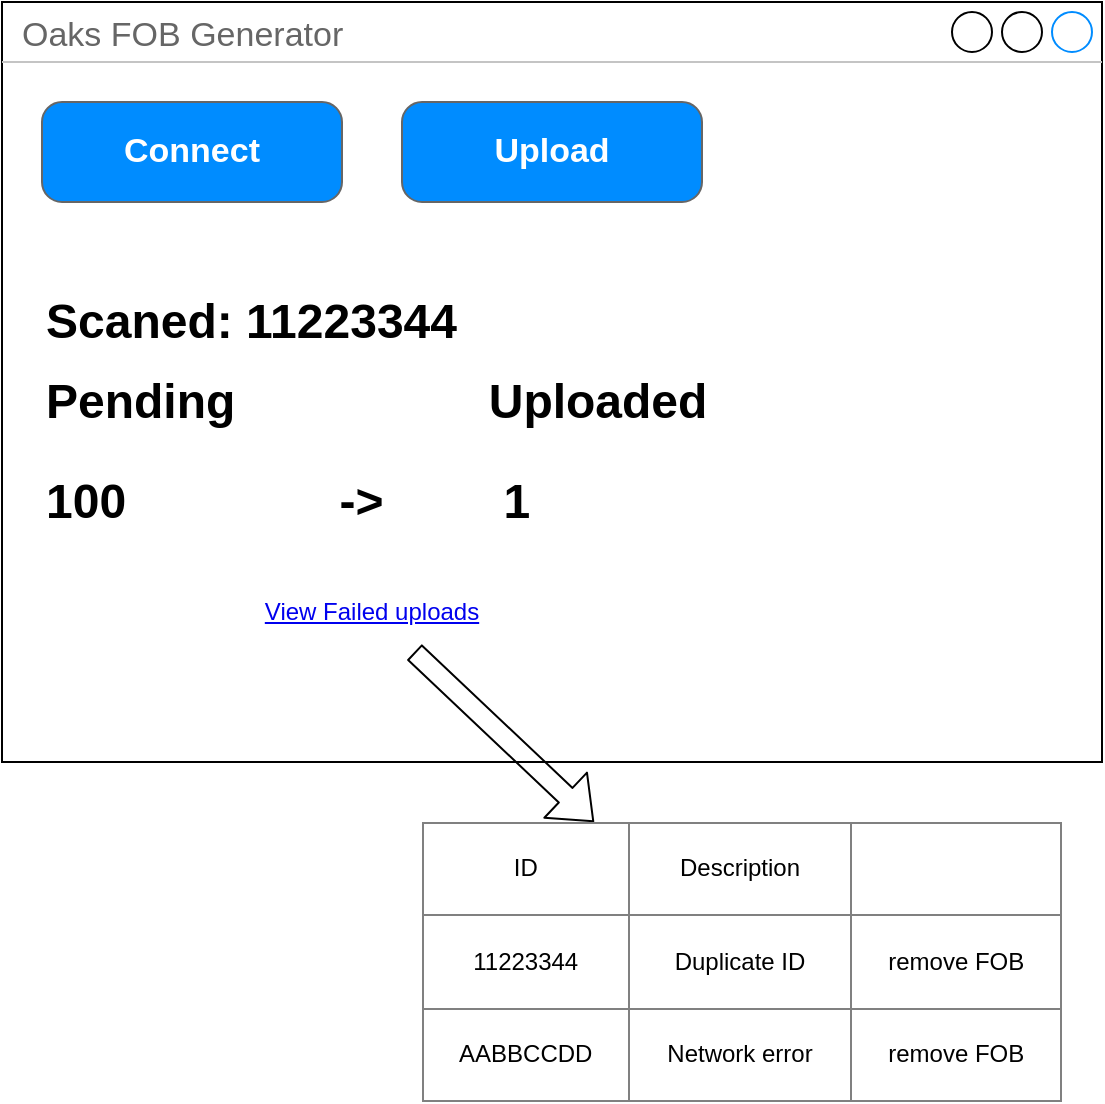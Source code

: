 <mxfile version="13.6.5" type="github">
  <diagram name="Page-1" id="03018318-947c-dd8e-b7a3-06fadd420f32">
    <mxGraphModel dx="1037" dy="544" grid="1" gridSize="10" guides="1" tooltips="1" connect="1" arrows="1" fold="1" page="1" pageScale="1" pageWidth="1100" pageHeight="850" background="#ffffff" math="0" shadow="0">
      <root>
        <mxCell id="0" />
        <mxCell id="1" parent="0" />
        <mxCell id="UwstPf0z_AmdFwcMKprc-2" value="Oaks FOB Generator" style="strokeWidth=1;shadow=0;dashed=0;align=center;html=1;shape=mxgraph.mockup.containers.window;align=left;verticalAlign=top;spacingLeft=8;strokeColor2=#008cff;strokeColor3=#c4c4c4;fontColor=#666666;mainText=;fontSize=17;labelBackgroundColor=none;" vertex="1" parent="1">
          <mxGeometry x="180" y="100" width="550" height="380" as="geometry" />
        </mxCell>
        <mxCell id="UwstPf0z_AmdFwcMKprc-1" value="Connect" style="strokeWidth=1;shadow=0;dashed=0;align=center;html=1;shape=mxgraph.mockup.buttons.button;strokeColor=#666666;fontColor=#ffffff;mainText=;buttonStyle=round;fontSize=17;fontStyle=1;fillColor=#008cff;whiteSpace=wrap;" vertex="1" parent="1">
          <mxGeometry x="200" y="150" width="150" height="50" as="geometry" />
        </mxCell>
        <mxCell id="UwstPf0z_AmdFwcMKprc-5" value="Upload" style="strokeWidth=1;shadow=0;dashed=0;align=center;html=1;shape=mxgraph.mockup.buttons.button;strokeColor=#666666;fontColor=#ffffff;mainText=;buttonStyle=round;fontSize=17;fontStyle=1;fillColor=#008cff;whiteSpace=wrap;" vertex="1" parent="1">
          <mxGeometry x="380" y="150" width="150" height="50" as="geometry" />
        </mxCell>
        <mxCell id="UwstPf0z_AmdFwcMKprc-6" value="Scaned: 11223344" style="text;strokeColor=none;fillColor=none;html=1;fontSize=24;fontStyle=1;verticalAlign=middle;align=left;" vertex="1" parent="1">
          <mxGeometry x="200" y="240" width="340" height="40" as="geometry" />
        </mxCell>
        <mxCell id="UwstPf0z_AmdFwcMKprc-7" value="Pending&amp;nbsp; &amp;nbsp; &amp;nbsp; &amp;nbsp; &amp;nbsp; &amp;nbsp; &amp;nbsp; &amp;nbsp; &amp;nbsp; &amp;nbsp;Uploaded" style="text;strokeColor=none;fillColor=none;html=1;fontSize=24;fontStyle=1;verticalAlign=middle;align=left;" vertex="1" parent="1">
          <mxGeometry x="200" y="280" width="450" height="40" as="geometry" />
        </mxCell>
        <mxCell id="UwstPf0z_AmdFwcMKprc-8" value="100&amp;nbsp; &amp;nbsp; &amp;nbsp; &amp;nbsp; &amp;nbsp; &amp;nbsp; &amp;nbsp; &amp;nbsp; -&amp;gt;&amp;nbsp; &amp;nbsp; &amp;nbsp; &amp;nbsp; &amp;nbsp;1" style="text;strokeColor=none;fillColor=none;html=1;fontSize=24;fontStyle=1;verticalAlign=middle;align=left;" vertex="1" parent="1">
          <mxGeometry x="200" y="330" width="450" height="40" as="geometry" />
        </mxCell>
        <UserObject label="View Failed uploads" link="https://www.draw.io" id="UwstPf0z_AmdFwcMKprc-9">
          <mxCell style="text;html=1;strokeColor=none;fillColor=none;whiteSpace=wrap;align=center;verticalAlign=middle;fontColor=#0000EE;fontStyle=4;" vertex="1" parent="1">
            <mxGeometry x="200" y="385" width="330" height="40" as="geometry" />
          </mxCell>
        </UserObject>
        <mxCell id="UwstPf0z_AmdFwcMKprc-10" value="" style="shape=flexArrow;endArrow=classic;html=1;" edge="1" parent="1" source="UwstPf0z_AmdFwcMKprc-9" target="UwstPf0z_AmdFwcMKprc-11">
          <mxGeometry width="50" height="50" relative="1" as="geometry">
            <mxPoint x="430" y="570" as="sourcePoint" />
            <mxPoint x="480" y="580" as="targetPoint" />
          </mxGeometry>
        </mxCell>
        <mxCell id="UwstPf0z_AmdFwcMKprc-11" value="&lt;table border=&quot;1&quot; width=&quot;100%&quot; style=&quot;width: 100% ; height: 100% ; border-collapse: collapse&quot;&gt;&lt;tbody&gt;&lt;tr&gt;&lt;td align=&quot;center&quot;&gt;ID&lt;/td&gt;&lt;td align=&quot;center&quot;&gt;Description&lt;/td&gt;&lt;td align=&quot;center&quot;&gt;&lt;br&gt;&lt;/td&gt;&lt;/tr&gt;&lt;tr&gt;&lt;td align=&quot;center&quot;&gt;11223344&lt;/td&gt;&lt;td align=&quot;center&quot;&gt;Duplicate ID&lt;/td&gt;&lt;td align=&quot;center&quot;&gt;remove FOB&lt;/td&gt;&lt;/tr&gt;&lt;tr&gt;&lt;td align=&quot;center&quot;&gt;AABBCCDD&lt;/td&gt;&lt;td align=&quot;center&quot;&gt;Network error&lt;/td&gt;&lt;td align=&quot;center&quot;&gt;remove FOB&lt;/td&gt;&lt;/tr&gt;&lt;/tbody&gt;&lt;/table&gt;" style="text;html=1;strokeColor=none;fillColor=none;overflow=fill;" vertex="1" parent="1">
          <mxGeometry x="390" y="510" width="320" height="140" as="geometry" />
        </mxCell>
      </root>
    </mxGraphModel>
  </diagram>
</mxfile>
